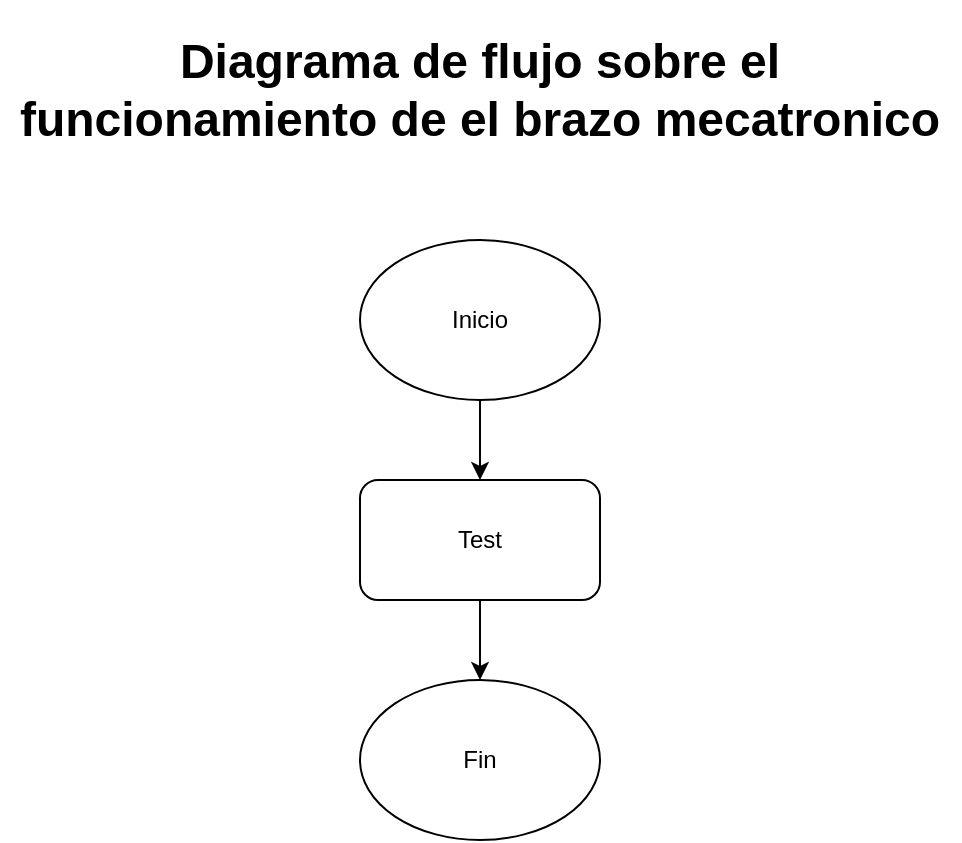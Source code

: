 <mxfile version="24.5.3" type="device">
  <diagram id="C5RBs43oDa-KdzZeNtuy" name="Page-1">
    <mxGraphModel dx="1098" dy="838" grid="1" gridSize="10" guides="1" tooltips="1" connect="1" arrows="1" fold="1" page="1" pageScale="1" pageWidth="827" pageHeight="1169" math="0" shadow="0">
      <root>
        <mxCell id="WIyWlLk6GJQsqaUBKTNV-0" />
        <mxCell id="WIyWlLk6GJQsqaUBKTNV-1" parent="WIyWlLk6GJQsqaUBKTNV-0" />
        <mxCell id="BZMHkU5Tn7hSKl8PAoWY-3" style="edgeStyle=orthogonalEdgeStyle;rounded=0;orthogonalLoop=1;jettySize=auto;html=1;exitX=0.5;exitY=1;exitDx=0;exitDy=0;entryX=0.5;entryY=0;entryDx=0;entryDy=0;" parent="WIyWlLk6GJQsqaUBKTNV-1" source="BZMHkU5Tn7hSKl8PAoWY-0" target="BZMHkU5Tn7hSKl8PAoWY-2" edge="1">
          <mxGeometry relative="1" as="geometry" />
        </mxCell>
        <mxCell id="BZMHkU5Tn7hSKl8PAoWY-0" value="Inicio" style="ellipse;whiteSpace=wrap;html=1;" parent="WIyWlLk6GJQsqaUBKTNV-1" vertex="1">
          <mxGeometry x="354" y="150" width="120" height="80" as="geometry" />
        </mxCell>
        <mxCell id="BZMHkU5Tn7hSKl8PAoWY-1" value="Fin" style="ellipse;whiteSpace=wrap;html=1;" parent="WIyWlLk6GJQsqaUBKTNV-1" vertex="1">
          <mxGeometry x="354" y="370" width="120" height="80" as="geometry" />
        </mxCell>
        <mxCell id="BZMHkU5Tn7hSKl8PAoWY-4" style="edgeStyle=orthogonalEdgeStyle;rounded=0;orthogonalLoop=1;jettySize=auto;html=1;exitX=0.5;exitY=1;exitDx=0;exitDy=0;entryX=0.5;entryY=0;entryDx=0;entryDy=0;" parent="WIyWlLk6GJQsqaUBKTNV-1" source="BZMHkU5Tn7hSKl8PAoWY-2" target="BZMHkU5Tn7hSKl8PAoWY-1" edge="1">
          <mxGeometry relative="1" as="geometry" />
        </mxCell>
        <mxCell id="BZMHkU5Tn7hSKl8PAoWY-2" value="Test" style="rounded=1;whiteSpace=wrap;html=1;" parent="WIyWlLk6GJQsqaUBKTNV-1" vertex="1">
          <mxGeometry x="354" y="270" width="120" height="60" as="geometry" />
        </mxCell>
        <mxCell id="gdqfuHjVL9BO4ftXFL7z-0" value="&lt;h1&gt;&lt;b&gt;Diagrama de flujo sobre el funcionamiento de el brazo mecatronico&lt;/b&gt;&lt;/h1&gt;" style="text;html=1;align=center;verticalAlign=middle;whiteSpace=wrap;rounded=0;" vertex="1" parent="WIyWlLk6GJQsqaUBKTNV-1">
          <mxGeometry x="174" y="60" width="480" height="30" as="geometry" />
        </mxCell>
      </root>
    </mxGraphModel>
  </diagram>
</mxfile>
